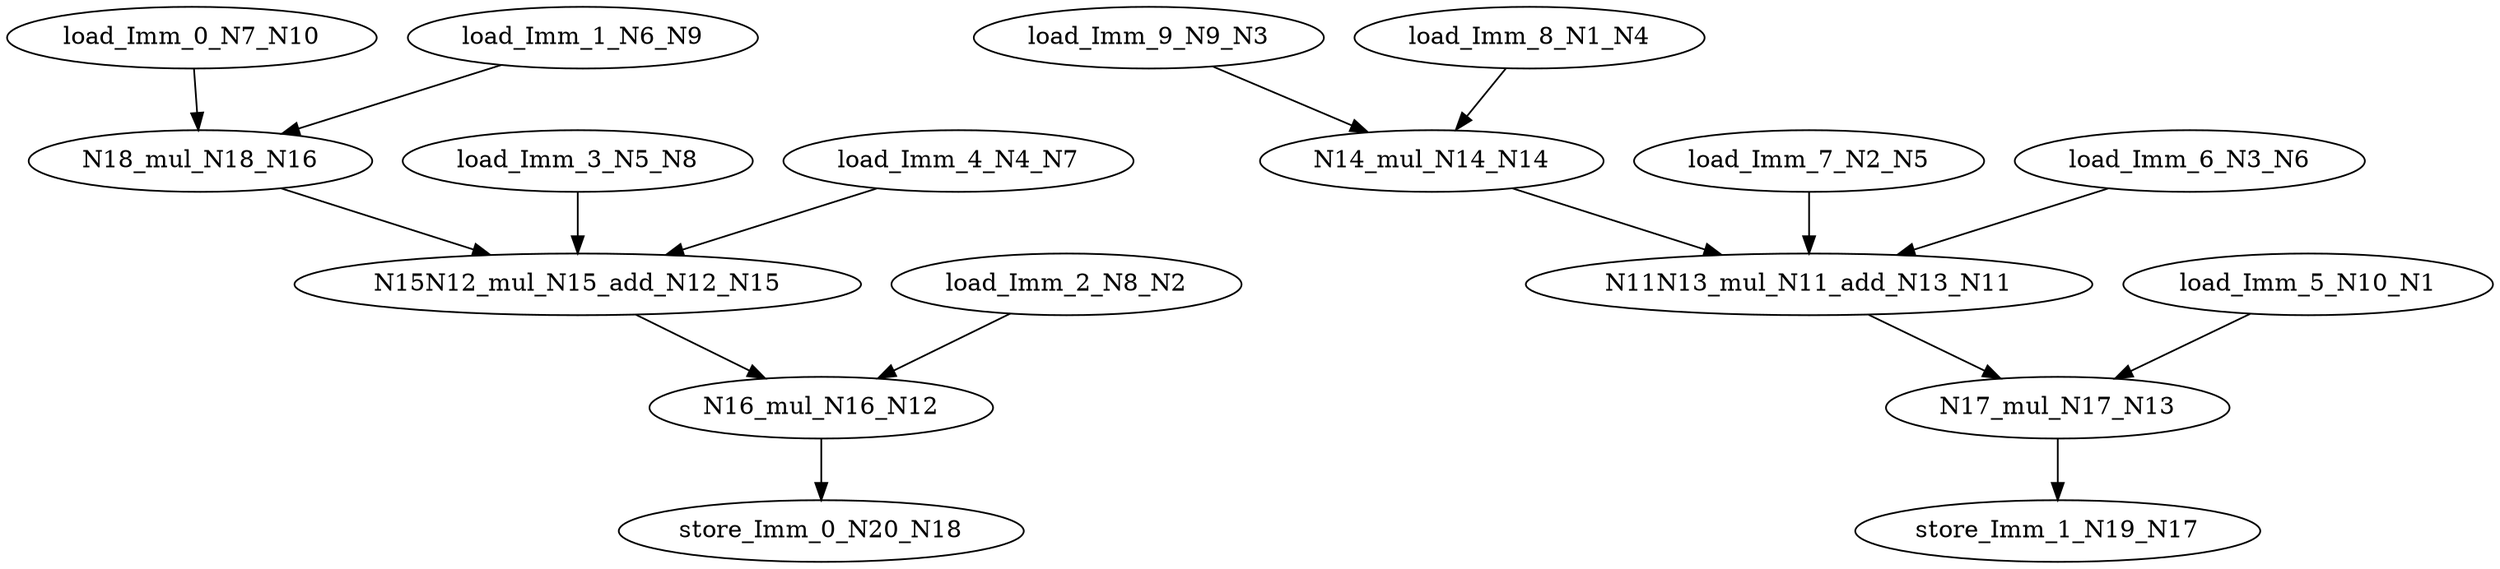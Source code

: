 digraph graphname {
N12 [color="black", ntype="operation", label="N16_mul_N16_N12"];
N13 [color="black", ntype="operation", label="N17_mul_N17_N13"];
N10 [color="black", ntype="invar", label="load_Imm_0_N7_N10"];
N11 [color="black", ntype="operation", label="N11N13_mul_N11_add_N13_N11"];
N16 [color="black", ntype="operation", label="N18_mul_N18_N16"];
N17 [color="black", ntype="outvar", label="store_Imm_1_N19_N17"];
N14 [color="black", ntype="operation", label="N14_mul_N14_N14"];
N15 [color="black", ntype="operation", label="N15N12_mul_N15_add_N12_N15"];
N18 [color="black", ntype="outvar", label="store_Imm_0_N20_N18"];
N8 [color="black", ntype="invar", label="load_Imm_3_N5_N8"];
N9 [color="black", ntype="invar", label="load_Imm_1_N6_N9"];
N1 [color="black", ntype="invar", label="load_Imm_5_N10_N1"];
N2 [color="black", ntype="invar", label="load_Imm_2_N8_N2"];
N3 [color="black", ntype="invar", label="load_Imm_9_N9_N3"];
N4 [color="black", ntype="invar", label="load_Imm_8_N1_N4"];
N5 [color="black", ntype="invar", label="load_Imm_7_N2_N5"];
N6 [color="black", ntype="invar", label="load_Imm_6_N3_N6"];
N7 [color="black", ntype="invar", label="load_Imm_4_N4_N7"];
N12 -> N18;
N13 -> N17;
N10 -> N16;
N11 -> N13;
N16 -> N15;
N14 -> N11;
N15 -> N12;
N8 -> N15;
N9 -> N16;
N1 -> N13;
N2 -> N12;
N3 -> N14;
N4 -> N14;
N5 -> N11;
N6 -> N11;
N7 -> N15;
}
